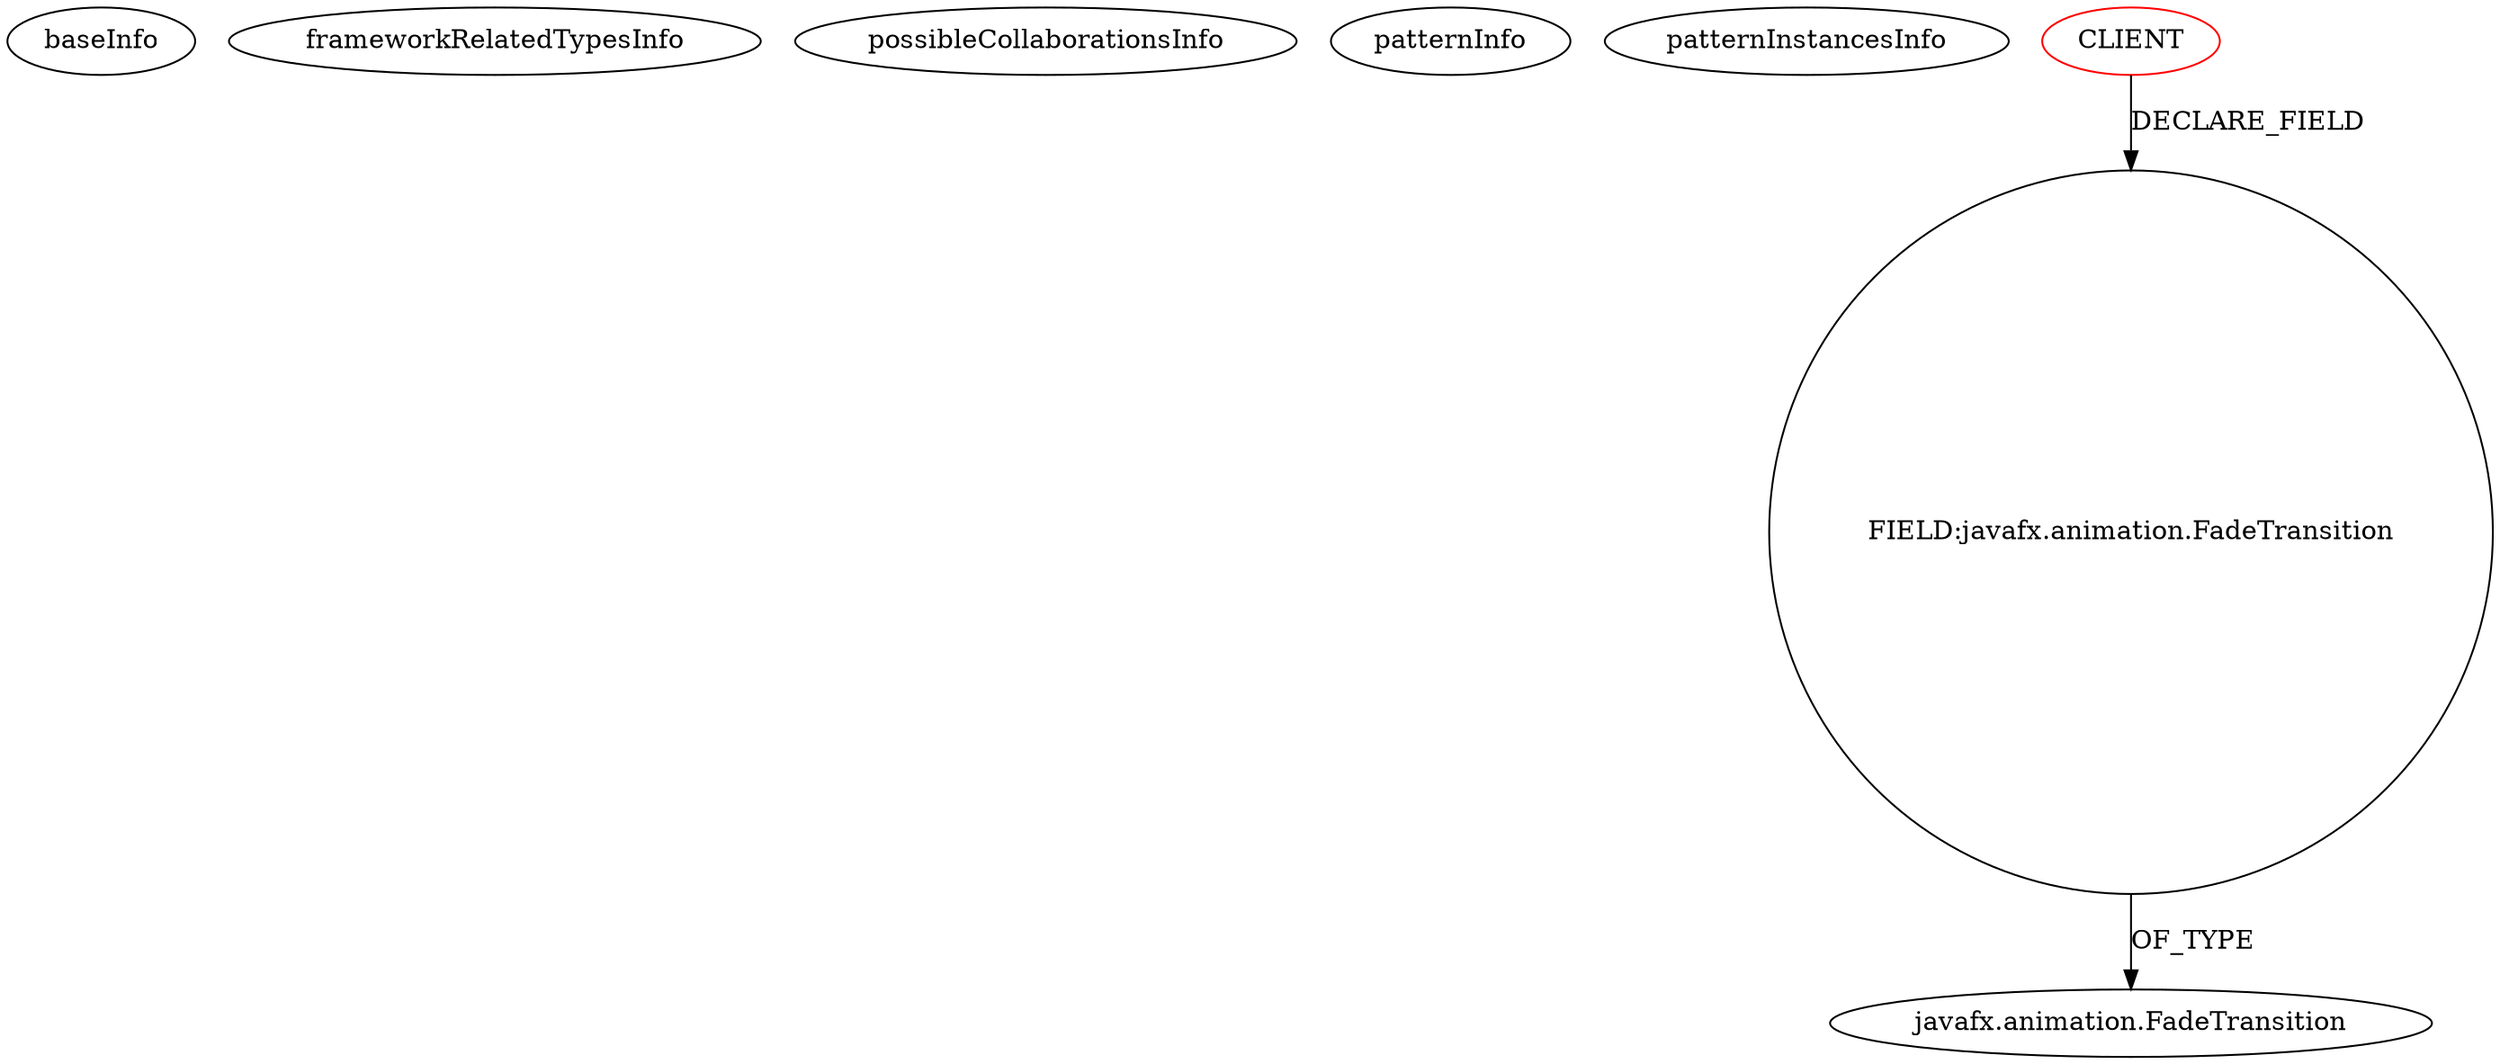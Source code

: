 digraph {
baseInfo[graphId=4412,category="pattern",isAnonymous=false,possibleRelation=false]
frameworkRelatedTypesInfo[]
possibleCollaborationsInfo[]
patternInfo[frequency=2.0,patternRootClient=0]
patternInstancesInfo[0="martin-suky-sisuan~/martin-suky-sisuan/sisuan-master/src/main/java/cz/none/sisuan/ui/controller/MainController.java~MainController~3546",1="MrLoNee-RadialFx~/MrLoNee-RadialFx/RadialFx-master/src/com/mrlonee/radialfx/settingsmenu/RadialSettingsMenuCenter.java~RadialSettingsMenuCenter~975"]
6[label="FIELD:javafx.animation.FadeTransition",vertexType="FIELD_DECLARATION",isFrameworkType=false,shape=circle]
0[label="CLIENT",vertexType="ROOT_CLIENT_CLASS_DECLARATION",isFrameworkType=false,color=red]
7[label="javafx.animation.FadeTransition",vertexType="FRAMEWORK_CLASS_TYPE",isFrameworkType=false]
6->7[label="OF_TYPE"]
0->6[label="DECLARE_FIELD"]
}
